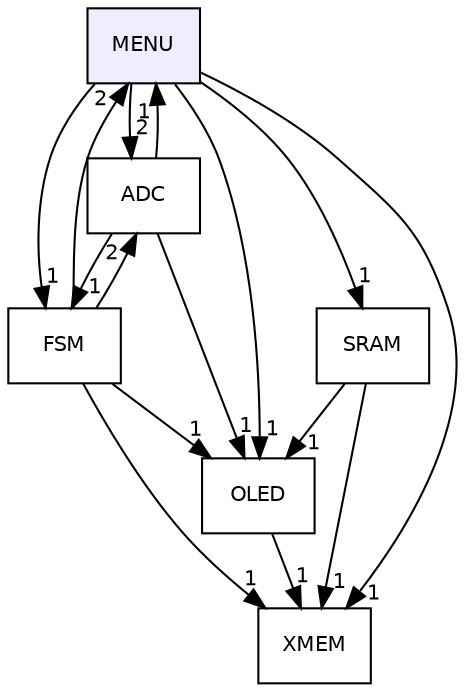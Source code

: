 digraph "MENU" {
  compound=true
  node [ fontsize="10", fontname="Helvetica"];
  edge [ labelfontsize="10", labelfontname="Helvetica"];
  dir_50355b72e8f7793b4a8a98f618b7c5b8 [shape=box, label="MENU", style="filled", fillcolor="#eeeeff", pencolor="black", URL="dir_50355b72e8f7793b4a8a98f618b7c5b8.html"];
  dir_739e530fc6fa038c379ec8b4170d8153 [shape=box label="ADC" URL="dir_739e530fc6fa038c379ec8b4170d8153.html"];
  dir_8a7e001c042a03b21535b66fcd2606ec [shape=box label="XMEM" URL="dir_8a7e001c042a03b21535b66fcd2606ec.html"];
  dir_79ae44a4ffeb960a88162a0b32a77625 [shape=box label="SRAM" URL="dir_79ae44a4ffeb960a88162a0b32a77625.html"];
  dir_d638c3b6eaa8f09f7cafd070dffb79d1 [shape=box label="OLED" URL="dir_d638c3b6eaa8f09f7cafd070dffb79d1.html"];
  dir_ffa6bce6df141826c96ab6faab07a6f6 [shape=box label="FSM" URL="dir_ffa6bce6df141826c96ab6faab07a6f6.html"];
  dir_739e530fc6fa038c379ec8b4170d8153->dir_50355b72e8f7793b4a8a98f618b7c5b8 [headlabel="1", labeldistance=1.5 headhref="dir_000000_000005.html"];
  dir_739e530fc6fa038c379ec8b4170d8153->dir_d638c3b6eaa8f09f7cafd070dffb79d1 [headlabel="1", labeldistance=1.5 headhref="dir_000000_000006.html"];
  dir_739e530fc6fa038c379ec8b4170d8153->dir_ffa6bce6df141826c96ab6faab07a6f6 [headlabel="1", labeldistance=1.5 headhref="dir_000000_000002.html"];
  dir_79ae44a4ffeb960a88162a0b32a77625->dir_8a7e001c042a03b21535b66fcd2606ec [headlabel="1", labeldistance=1.5 headhref="dir_000008_000011.html"];
  dir_79ae44a4ffeb960a88162a0b32a77625->dir_d638c3b6eaa8f09f7cafd070dffb79d1 [headlabel="1", labeldistance=1.5 headhref="dir_000008_000006.html"];
  dir_50355b72e8f7793b4a8a98f618b7c5b8->dir_739e530fc6fa038c379ec8b4170d8153 [headlabel="2", labeldistance=1.5 headhref="dir_000005_000000.html"];
  dir_50355b72e8f7793b4a8a98f618b7c5b8->dir_8a7e001c042a03b21535b66fcd2606ec [headlabel="1", labeldistance=1.5 headhref="dir_000005_000011.html"];
  dir_50355b72e8f7793b4a8a98f618b7c5b8->dir_79ae44a4ffeb960a88162a0b32a77625 [headlabel="1", labeldistance=1.5 headhref="dir_000005_000008.html"];
  dir_50355b72e8f7793b4a8a98f618b7c5b8->dir_d638c3b6eaa8f09f7cafd070dffb79d1 [headlabel="1", labeldistance=1.5 headhref="dir_000005_000006.html"];
  dir_50355b72e8f7793b4a8a98f618b7c5b8->dir_ffa6bce6df141826c96ab6faab07a6f6 [headlabel="1", labeldistance=1.5 headhref="dir_000005_000002.html"];
  dir_d638c3b6eaa8f09f7cafd070dffb79d1->dir_8a7e001c042a03b21535b66fcd2606ec [headlabel="1", labeldistance=1.5 headhref="dir_000006_000011.html"];
  dir_ffa6bce6df141826c96ab6faab07a6f6->dir_739e530fc6fa038c379ec8b4170d8153 [headlabel="2", labeldistance=1.5 headhref="dir_000002_000000.html"];
  dir_ffa6bce6df141826c96ab6faab07a6f6->dir_8a7e001c042a03b21535b66fcd2606ec [headlabel="1", labeldistance=1.5 headhref="dir_000002_000011.html"];
  dir_ffa6bce6df141826c96ab6faab07a6f6->dir_50355b72e8f7793b4a8a98f618b7c5b8 [headlabel="2", labeldistance=1.5 headhref="dir_000002_000005.html"];
  dir_ffa6bce6df141826c96ab6faab07a6f6->dir_d638c3b6eaa8f09f7cafd070dffb79d1 [headlabel="1", labeldistance=1.5 headhref="dir_000002_000006.html"];
}
